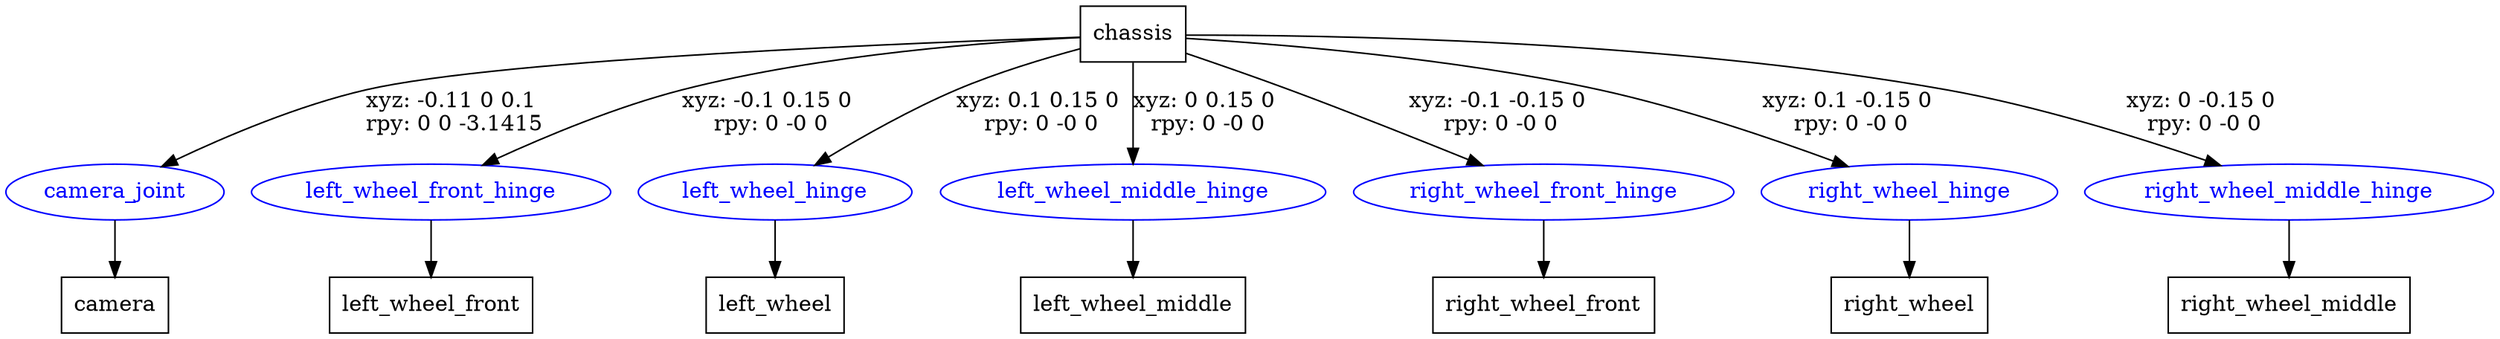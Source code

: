 digraph G {
node [shape=box];
"chassis" [label="chassis"];
"camera" [label="camera"];
"left_wheel_front" [label="left_wheel_front"];
"left_wheel" [label="left_wheel"];
"left_wheel_middle" [label="left_wheel_middle"];
"right_wheel_front" [label="right_wheel_front"];
"right_wheel" [label="right_wheel"];
"right_wheel_middle" [label="right_wheel_middle"];
node [shape=ellipse, color=blue, fontcolor=blue];
"chassis" -> "camera_joint" [label="xyz: -0.11 0 0.1 \nrpy: 0 0 -3.1415"]
"camera_joint" -> "camera"
"chassis" -> "left_wheel_front_hinge" [label="xyz: -0.1 0.15 0 \nrpy: 0 -0 0"]
"left_wheel_front_hinge" -> "left_wheel_front"
"chassis" -> "left_wheel_hinge" [label="xyz: 0.1 0.15 0 \nrpy: 0 -0 0"]
"left_wheel_hinge" -> "left_wheel"
"chassis" -> "left_wheel_middle_hinge" [label="xyz: 0 0.15 0 \nrpy: 0 -0 0"]
"left_wheel_middle_hinge" -> "left_wheel_middle"
"chassis" -> "right_wheel_front_hinge" [label="xyz: -0.1 -0.15 0 \nrpy: 0 -0 0"]
"right_wheel_front_hinge" -> "right_wheel_front"
"chassis" -> "right_wheel_hinge" [label="xyz: 0.1 -0.15 0 \nrpy: 0 -0 0"]
"right_wheel_hinge" -> "right_wheel"
"chassis" -> "right_wheel_middle_hinge" [label="xyz: 0 -0.15 0 \nrpy: 0 -0 0"]
"right_wheel_middle_hinge" -> "right_wheel_middle"
}
